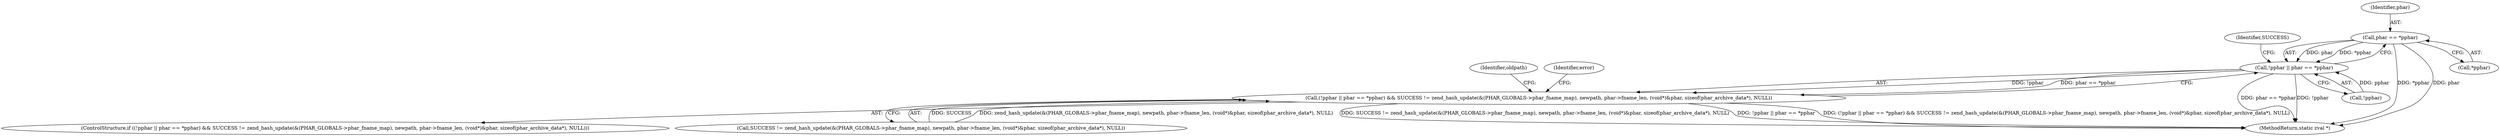 digraph "0_php_b2cf3f064b8f5efef89bb084521b61318c71781b@pointer" {
"1000595" [label="(Call,phar == *pphar)"];
"1000592" [label="(Call,!pphar || phar == *pphar)"];
"1000591" [label="(Call,(!pphar || phar == *pphar) && SUCCESS != zend_hash_update(&(PHAR_GLOBALS->phar_fname_map), newpath, phar->fname_len, (void*)&phar, sizeof(phar_archive_data*), NULL))"];
"1000600" [label="(Identifier,SUCCESS)"];
"1000591" [label="(Call,(!pphar || phar == *pphar) && SUCCESS != zend_hash_update(&(PHAR_GLOBALS->phar_fname_map), newpath, phar->fname_len, (void*)&phar, sizeof(phar_archive_data*), NULL))"];
"1000619" [label="(Identifier,oldpath)"];
"1000590" [label="(ControlStructure,if ((!pphar || phar == *pphar) && SUCCESS != zend_hash_update(&(PHAR_GLOBALS->phar_fname_map), newpath, phar->fname_len, (void*)&phar, sizeof(phar_archive_data*), NULL)))"];
"1000596" [label="(Identifier,phar)"];
"1000595" [label="(Call,phar == *pphar)"];
"1000592" [label="(Call,!pphar || phar == *pphar)"];
"1000623" [label="(Identifier,error)"];
"1000686" [label="(MethodReturn,static zval *)"];
"1000597" [label="(Call,*pphar)"];
"1000593" [label="(Call,!pphar)"];
"1000599" [label="(Call,SUCCESS != zend_hash_update(&(PHAR_GLOBALS->phar_fname_map), newpath, phar->fname_len, (void*)&phar, sizeof(phar_archive_data*), NULL))"];
"1000595" -> "1000592"  [label="AST: "];
"1000595" -> "1000597"  [label="CFG: "];
"1000596" -> "1000595"  [label="AST: "];
"1000597" -> "1000595"  [label="AST: "];
"1000592" -> "1000595"  [label="CFG: "];
"1000595" -> "1000686"  [label="DDG: *pphar"];
"1000595" -> "1000686"  [label="DDG: phar"];
"1000595" -> "1000592"  [label="DDG: phar"];
"1000595" -> "1000592"  [label="DDG: *pphar"];
"1000592" -> "1000591"  [label="AST: "];
"1000592" -> "1000593"  [label="CFG: "];
"1000593" -> "1000592"  [label="AST: "];
"1000600" -> "1000592"  [label="CFG: "];
"1000591" -> "1000592"  [label="CFG: "];
"1000592" -> "1000686"  [label="DDG: phar == *pphar"];
"1000592" -> "1000686"  [label="DDG: !pphar"];
"1000592" -> "1000591"  [label="DDG: !pphar"];
"1000592" -> "1000591"  [label="DDG: phar == *pphar"];
"1000593" -> "1000592"  [label="DDG: pphar"];
"1000591" -> "1000590"  [label="AST: "];
"1000591" -> "1000599"  [label="CFG: "];
"1000599" -> "1000591"  [label="AST: "];
"1000619" -> "1000591"  [label="CFG: "];
"1000623" -> "1000591"  [label="CFG: "];
"1000591" -> "1000686"  [label="DDG: SUCCESS != zend_hash_update(&(PHAR_GLOBALS->phar_fname_map), newpath, phar->fname_len, (void*)&phar, sizeof(phar_archive_data*), NULL)"];
"1000591" -> "1000686"  [label="DDG: !pphar || phar == *pphar"];
"1000591" -> "1000686"  [label="DDG: (!pphar || phar == *pphar) && SUCCESS != zend_hash_update(&(PHAR_GLOBALS->phar_fname_map), newpath, phar->fname_len, (void*)&phar, sizeof(phar_archive_data*), NULL)"];
"1000599" -> "1000591"  [label="DDG: SUCCESS"];
"1000599" -> "1000591"  [label="DDG: zend_hash_update(&(PHAR_GLOBALS->phar_fname_map), newpath, phar->fname_len, (void*)&phar, sizeof(phar_archive_data*), NULL)"];
}
